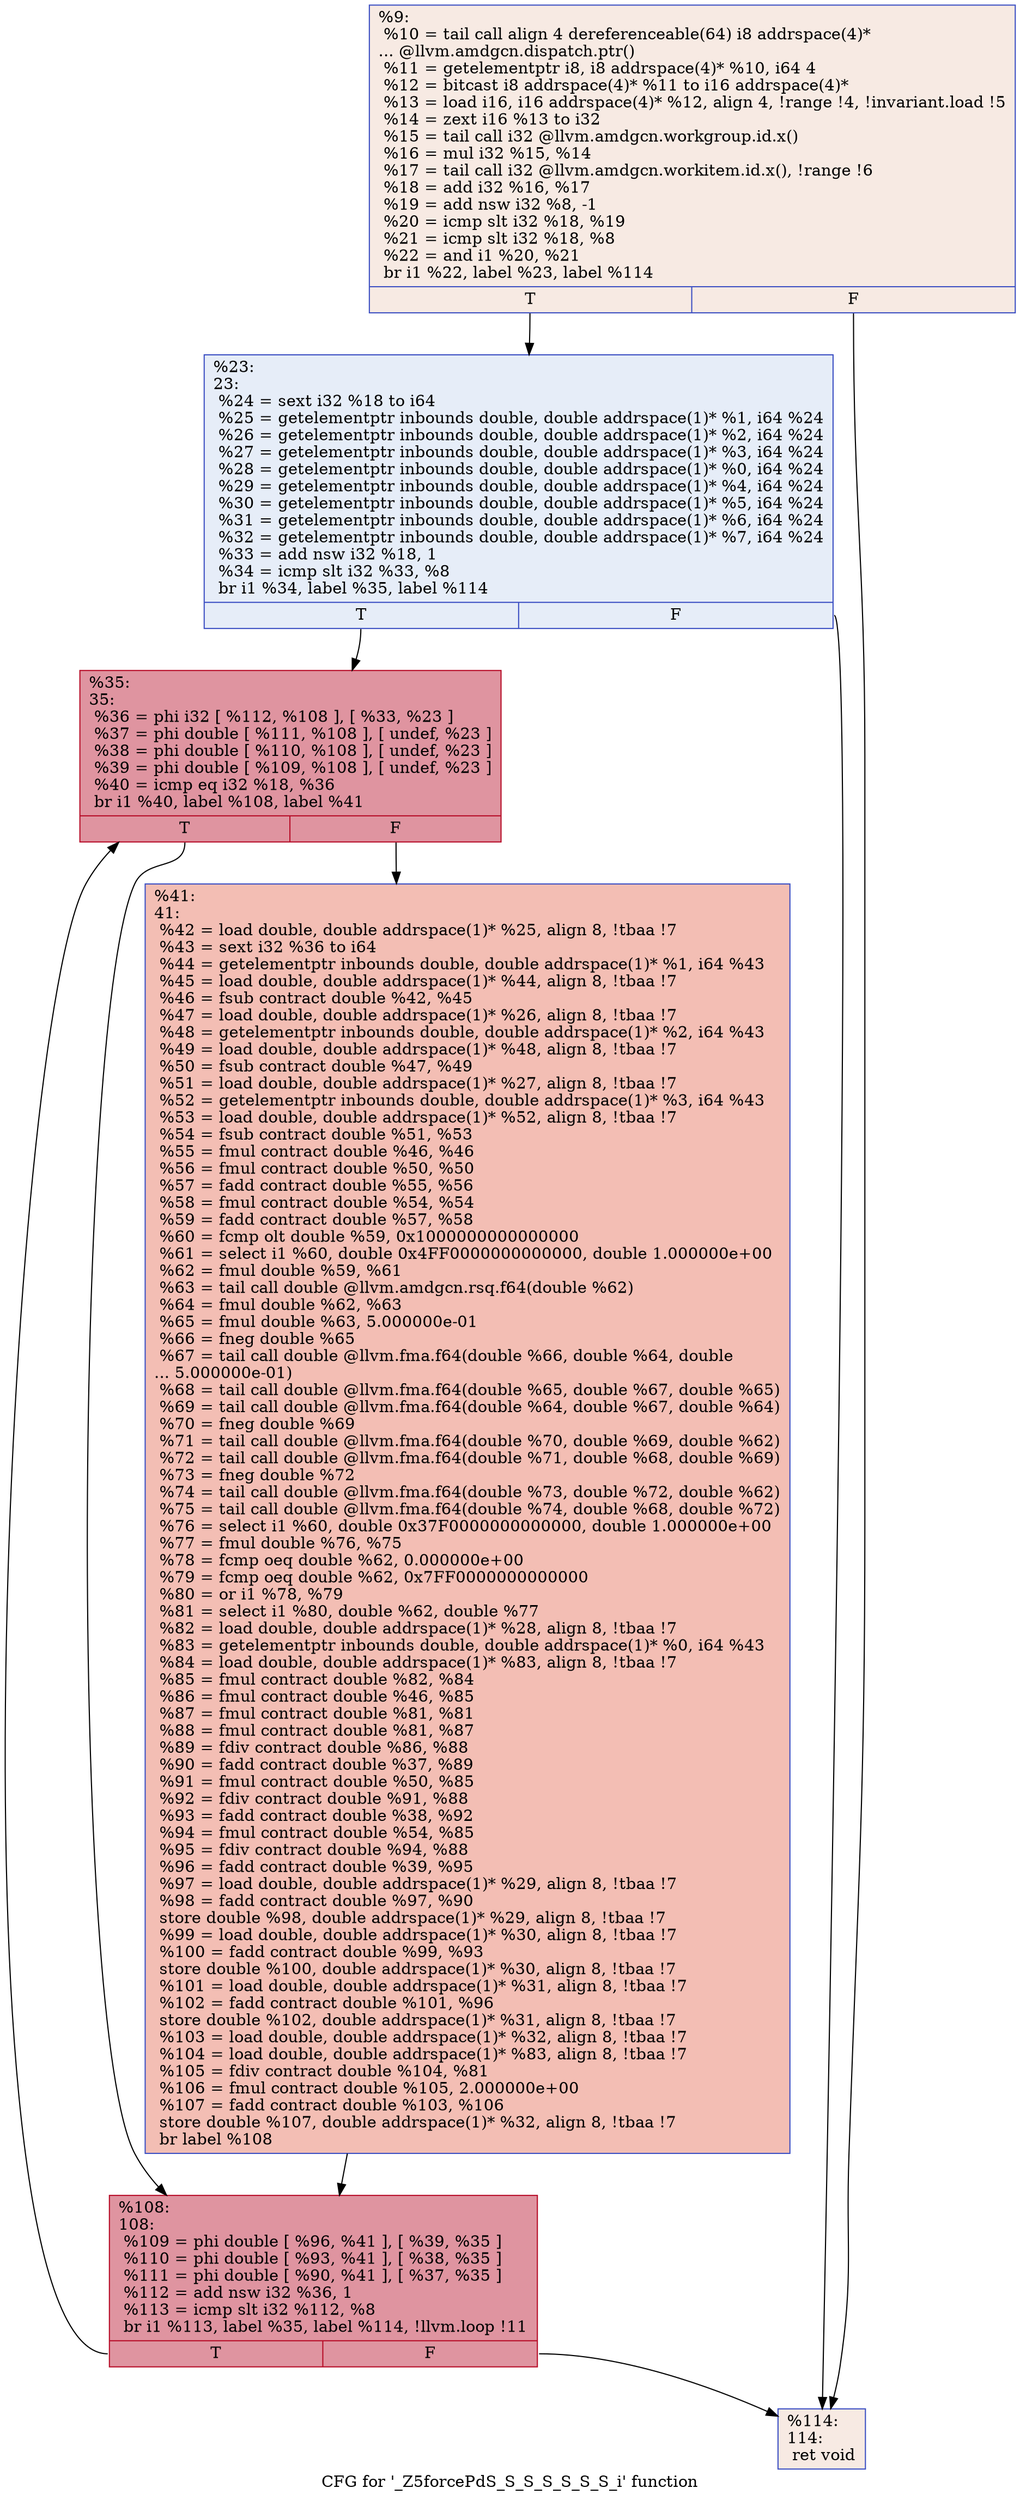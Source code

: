 digraph "CFG for '_Z5forcePdS_S_S_S_S_S_S_i' function" {
	label="CFG for '_Z5forcePdS_S_S_S_S_S_S_i' function";

	Node0x4a83ad0 [shape=record,color="#3d50c3ff", style=filled, fillcolor="#eed0c070",label="{%9:\l  %10 = tail call align 4 dereferenceable(64) i8 addrspace(4)*\l... @llvm.amdgcn.dispatch.ptr()\l  %11 = getelementptr i8, i8 addrspace(4)* %10, i64 4\l  %12 = bitcast i8 addrspace(4)* %11 to i16 addrspace(4)*\l  %13 = load i16, i16 addrspace(4)* %12, align 4, !range !4, !invariant.load !5\l  %14 = zext i16 %13 to i32\l  %15 = tail call i32 @llvm.amdgcn.workgroup.id.x()\l  %16 = mul i32 %15, %14\l  %17 = tail call i32 @llvm.amdgcn.workitem.id.x(), !range !6\l  %18 = add i32 %16, %17\l  %19 = add nsw i32 %8, -1\l  %20 = icmp slt i32 %18, %19\l  %21 = icmp slt i32 %18, %8\l  %22 = and i1 %20, %21\l  br i1 %22, label %23, label %114\l|{<s0>T|<s1>F}}"];
	Node0x4a83ad0:s0 -> Node0x4a86740;
	Node0x4a83ad0:s1 -> Node0x4a867d0;
	Node0x4a86740 [shape=record,color="#3d50c3ff", style=filled, fillcolor="#c7d7f070",label="{%23:\l23:                                               \l  %24 = sext i32 %18 to i64\l  %25 = getelementptr inbounds double, double addrspace(1)* %1, i64 %24\l  %26 = getelementptr inbounds double, double addrspace(1)* %2, i64 %24\l  %27 = getelementptr inbounds double, double addrspace(1)* %3, i64 %24\l  %28 = getelementptr inbounds double, double addrspace(1)* %0, i64 %24\l  %29 = getelementptr inbounds double, double addrspace(1)* %4, i64 %24\l  %30 = getelementptr inbounds double, double addrspace(1)* %5, i64 %24\l  %31 = getelementptr inbounds double, double addrspace(1)* %6, i64 %24\l  %32 = getelementptr inbounds double, double addrspace(1)* %7, i64 %24\l  %33 = add nsw i32 %18, 1\l  %34 = icmp slt i32 %33, %8\l  br i1 %34, label %35, label %114\l|{<s0>T|<s1>F}}"];
	Node0x4a86740:s0 -> Node0x4a86120;
	Node0x4a86740:s1 -> Node0x4a867d0;
	Node0x4a86120 [shape=record,color="#b70d28ff", style=filled, fillcolor="#b70d2870",label="{%35:\l35:                                               \l  %36 = phi i32 [ %112, %108 ], [ %33, %23 ]\l  %37 = phi double [ %111, %108 ], [ undef, %23 ]\l  %38 = phi double [ %110, %108 ], [ undef, %23 ]\l  %39 = phi double [ %109, %108 ], [ undef, %23 ]\l  %40 = icmp eq i32 %18, %36\l  br i1 %40, label %108, label %41\l|{<s0>T|<s1>F}}"];
	Node0x4a86120:s0 -> Node0x4a87200;
	Node0x4a86120:s1 -> Node0x4a87b40;
	Node0x4a87b40 [shape=record,color="#3d50c3ff", style=filled, fillcolor="#e36c5570",label="{%41:\l41:                                               \l  %42 = load double, double addrspace(1)* %25, align 8, !tbaa !7\l  %43 = sext i32 %36 to i64\l  %44 = getelementptr inbounds double, double addrspace(1)* %1, i64 %43\l  %45 = load double, double addrspace(1)* %44, align 8, !tbaa !7\l  %46 = fsub contract double %42, %45\l  %47 = load double, double addrspace(1)* %26, align 8, !tbaa !7\l  %48 = getelementptr inbounds double, double addrspace(1)* %2, i64 %43\l  %49 = load double, double addrspace(1)* %48, align 8, !tbaa !7\l  %50 = fsub contract double %47, %49\l  %51 = load double, double addrspace(1)* %27, align 8, !tbaa !7\l  %52 = getelementptr inbounds double, double addrspace(1)* %3, i64 %43\l  %53 = load double, double addrspace(1)* %52, align 8, !tbaa !7\l  %54 = fsub contract double %51, %53\l  %55 = fmul contract double %46, %46\l  %56 = fmul contract double %50, %50\l  %57 = fadd contract double %55, %56\l  %58 = fmul contract double %54, %54\l  %59 = fadd contract double %57, %58\l  %60 = fcmp olt double %59, 0x1000000000000000\l  %61 = select i1 %60, double 0x4FF0000000000000, double 1.000000e+00\l  %62 = fmul double %59, %61\l  %63 = tail call double @llvm.amdgcn.rsq.f64(double %62)\l  %64 = fmul double %62, %63\l  %65 = fmul double %63, 5.000000e-01\l  %66 = fneg double %65\l  %67 = tail call double @llvm.fma.f64(double %66, double %64, double\l... 5.000000e-01)\l  %68 = tail call double @llvm.fma.f64(double %65, double %67, double %65)\l  %69 = tail call double @llvm.fma.f64(double %64, double %67, double %64)\l  %70 = fneg double %69\l  %71 = tail call double @llvm.fma.f64(double %70, double %69, double %62)\l  %72 = tail call double @llvm.fma.f64(double %71, double %68, double %69)\l  %73 = fneg double %72\l  %74 = tail call double @llvm.fma.f64(double %73, double %72, double %62)\l  %75 = tail call double @llvm.fma.f64(double %74, double %68, double %72)\l  %76 = select i1 %60, double 0x37F0000000000000, double 1.000000e+00\l  %77 = fmul double %76, %75\l  %78 = fcmp oeq double %62, 0.000000e+00\l  %79 = fcmp oeq double %62, 0x7FF0000000000000\l  %80 = or i1 %78, %79\l  %81 = select i1 %80, double %62, double %77\l  %82 = load double, double addrspace(1)* %28, align 8, !tbaa !7\l  %83 = getelementptr inbounds double, double addrspace(1)* %0, i64 %43\l  %84 = load double, double addrspace(1)* %83, align 8, !tbaa !7\l  %85 = fmul contract double %82, %84\l  %86 = fmul contract double %46, %85\l  %87 = fmul contract double %81, %81\l  %88 = fmul contract double %81, %87\l  %89 = fdiv contract double %86, %88\l  %90 = fadd contract double %37, %89\l  %91 = fmul contract double %50, %85\l  %92 = fdiv contract double %91, %88\l  %93 = fadd contract double %38, %92\l  %94 = fmul contract double %54, %85\l  %95 = fdiv contract double %94, %88\l  %96 = fadd contract double %39, %95\l  %97 = load double, double addrspace(1)* %29, align 8, !tbaa !7\l  %98 = fadd contract double %97, %90\l  store double %98, double addrspace(1)* %29, align 8, !tbaa !7\l  %99 = load double, double addrspace(1)* %30, align 8, !tbaa !7\l  %100 = fadd contract double %99, %93\l  store double %100, double addrspace(1)* %30, align 8, !tbaa !7\l  %101 = load double, double addrspace(1)* %31, align 8, !tbaa !7\l  %102 = fadd contract double %101, %96\l  store double %102, double addrspace(1)* %31, align 8, !tbaa !7\l  %103 = load double, double addrspace(1)* %32, align 8, !tbaa !7\l  %104 = load double, double addrspace(1)* %83, align 8, !tbaa !7\l  %105 = fdiv contract double %104, %81\l  %106 = fmul contract double %105, 2.000000e+00\l  %107 = fadd contract double %103, %106\l  store double %107, double addrspace(1)* %32, align 8, !tbaa !7\l  br label %108\l}"];
	Node0x4a87b40 -> Node0x4a87200;
	Node0x4a87200 [shape=record,color="#b70d28ff", style=filled, fillcolor="#b70d2870",label="{%108:\l108:                                              \l  %109 = phi double [ %96, %41 ], [ %39, %35 ]\l  %110 = phi double [ %93, %41 ], [ %38, %35 ]\l  %111 = phi double [ %90, %41 ], [ %37, %35 ]\l  %112 = add nsw i32 %36, 1\l  %113 = icmp slt i32 %112, %8\l  br i1 %113, label %35, label %114, !llvm.loop !11\l|{<s0>T|<s1>F}}"];
	Node0x4a87200:s0 -> Node0x4a86120;
	Node0x4a87200:s1 -> Node0x4a867d0;
	Node0x4a867d0 [shape=record,color="#3d50c3ff", style=filled, fillcolor="#eed0c070",label="{%114:\l114:                                              \l  ret void\l}"];
}
